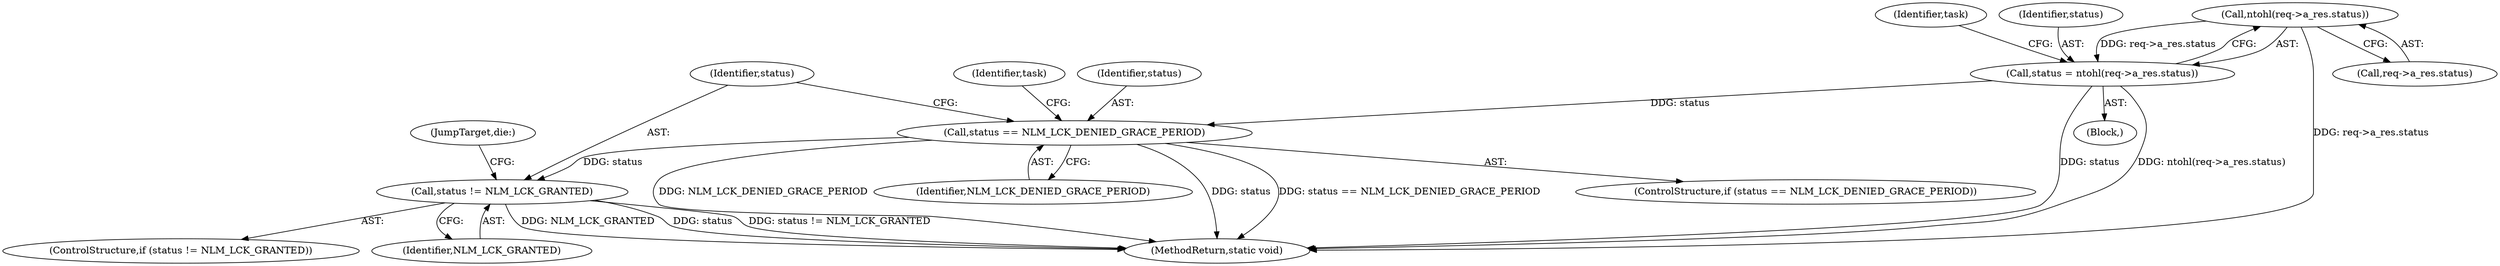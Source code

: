 digraph "0_linux_0b760113a3a155269a3fba93a409c640031dd68f@pointer" {
"1000111" [label="(Call,ntohl(req->a_res.status))"];
"1000109" [label="(Call,status = ntohl(req->a_res.status))"];
"1000145" [label="(Call,status == NLM_LCK_DENIED_GRACE_PERIOD)"];
"1000154" [label="(Call,status != NLM_LCK_GRANTED)"];
"1000145" [label="(Call,status == NLM_LCK_DENIED_GRACE_PERIOD)"];
"1000153" [label="(ControlStructure,if (status != NLM_LCK_GRANTED))"];
"1000157" [label="(JumpTarget,die:)"];
"1000119" [label="(Identifier,task)"];
"1000103" [label="(Block,)"];
"1000112" [label="(Call,req->a_res.status)"];
"1000150" [label="(Identifier,task)"];
"1000147" [label="(Identifier,NLM_LCK_DENIED_GRACE_PERIOD)"];
"1000155" [label="(Identifier,status)"];
"1000110" [label="(Identifier,status)"];
"1000156" [label="(Identifier,NLM_LCK_GRANTED)"];
"1000146" [label="(Identifier,status)"];
"1000167" [label="(MethodReturn,static void)"];
"1000144" [label="(ControlStructure,if (status == NLM_LCK_DENIED_GRACE_PERIOD))"];
"1000109" [label="(Call,status = ntohl(req->a_res.status))"];
"1000111" [label="(Call,ntohl(req->a_res.status))"];
"1000154" [label="(Call,status != NLM_LCK_GRANTED)"];
"1000111" -> "1000109"  [label="AST: "];
"1000111" -> "1000112"  [label="CFG: "];
"1000112" -> "1000111"  [label="AST: "];
"1000109" -> "1000111"  [label="CFG: "];
"1000111" -> "1000167"  [label="DDG: req->a_res.status"];
"1000111" -> "1000109"  [label="DDG: req->a_res.status"];
"1000109" -> "1000103"  [label="AST: "];
"1000110" -> "1000109"  [label="AST: "];
"1000119" -> "1000109"  [label="CFG: "];
"1000109" -> "1000167"  [label="DDG: status"];
"1000109" -> "1000167"  [label="DDG: ntohl(req->a_res.status)"];
"1000109" -> "1000145"  [label="DDG: status"];
"1000145" -> "1000144"  [label="AST: "];
"1000145" -> "1000147"  [label="CFG: "];
"1000146" -> "1000145"  [label="AST: "];
"1000147" -> "1000145"  [label="AST: "];
"1000150" -> "1000145"  [label="CFG: "];
"1000155" -> "1000145"  [label="CFG: "];
"1000145" -> "1000167"  [label="DDG: status"];
"1000145" -> "1000167"  [label="DDG: status == NLM_LCK_DENIED_GRACE_PERIOD"];
"1000145" -> "1000167"  [label="DDG: NLM_LCK_DENIED_GRACE_PERIOD"];
"1000145" -> "1000154"  [label="DDG: status"];
"1000154" -> "1000153"  [label="AST: "];
"1000154" -> "1000156"  [label="CFG: "];
"1000155" -> "1000154"  [label="AST: "];
"1000156" -> "1000154"  [label="AST: "];
"1000157" -> "1000154"  [label="CFG: "];
"1000154" -> "1000167"  [label="DDG: status"];
"1000154" -> "1000167"  [label="DDG: status != NLM_LCK_GRANTED"];
"1000154" -> "1000167"  [label="DDG: NLM_LCK_GRANTED"];
}
